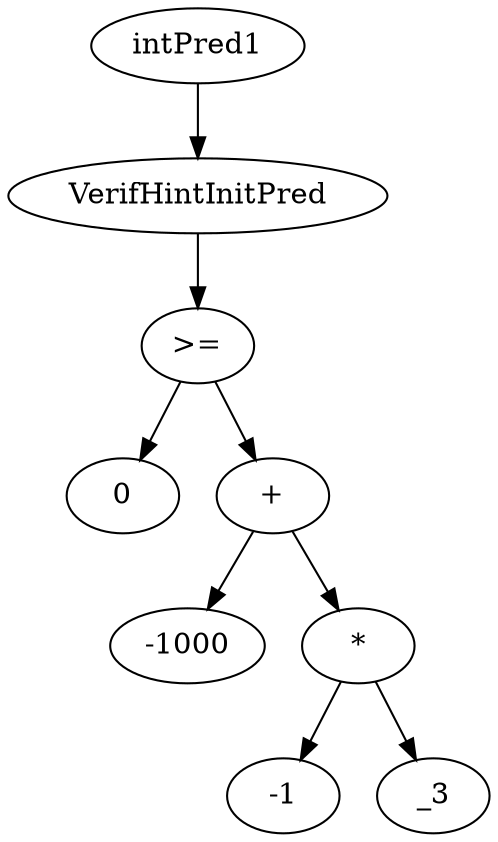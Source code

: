 digraph dag {
0 [label="intPred1"];
1 [label="VerifHintInitPred"];
2 [label=">="];
3 [label="0"];
4 [label="+"];
5 [label="-1000"];
6 [label="*"];
7 [label="-1"];
8 [label="_3"];
"0" -> "1"[label=""]
"1" -> "2"[label=""]
"2" -> "4"[label=""]
"2" -> "3"[label=""]
"4" -> "6"[label=""]
"4" -> "5"[label=""]
"6" -> "8"[label=""]
"6" -> "7"[label=""]
}

